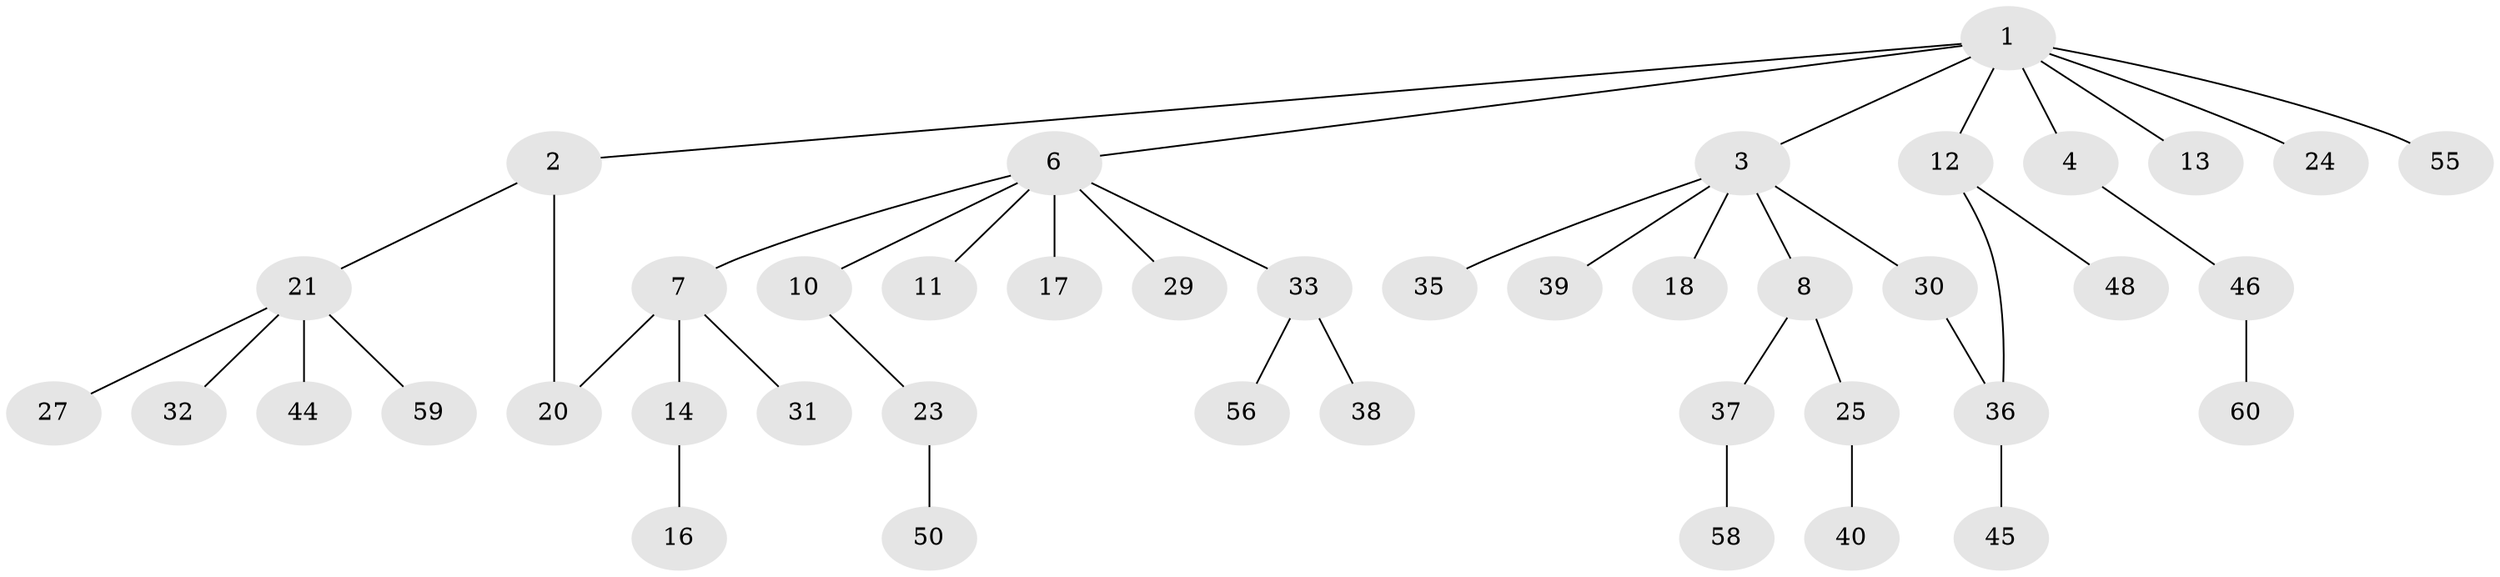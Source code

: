 // Generated by graph-tools (version 1.1) at 2025/23/03/03/25 07:23:33]
// undirected, 42 vertices, 43 edges
graph export_dot {
graph [start="1"]
  node [color=gray90,style=filled];
  1 [super="+5"];
  2;
  3 [super="+22"];
  4 [super="+28"];
  6 [super="+9"];
  7 [super="+53"];
  8 [super="+19"];
  10;
  11 [super="+15"];
  12 [super="+34"];
  13;
  14;
  16 [super="+41"];
  17;
  18;
  20 [super="+43"];
  21 [super="+26"];
  23 [super="+52"];
  24;
  25 [super="+57"];
  27;
  29 [super="+42"];
  30;
  31;
  32;
  33 [super="+51"];
  35;
  36 [super="+47"];
  37 [super="+49"];
  38;
  39;
  40;
  44;
  45;
  46 [super="+54"];
  48;
  50;
  55;
  56;
  58;
  59;
  60;
  1 -- 2;
  1 -- 3;
  1 -- 4;
  1 -- 6;
  1 -- 12;
  1 -- 24;
  1 -- 55;
  1 -- 13;
  2 -- 20;
  2 -- 21;
  3 -- 8;
  3 -- 18;
  3 -- 30;
  3 -- 39;
  3 -- 35;
  4 -- 46;
  6 -- 7;
  6 -- 10;
  6 -- 11;
  6 -- 17;
  6 -- 33;
  6 -- 29;
  7 -- 14;
  7 -- 31;
  7 -- 20;
  8 -- 37;
  8 -- 25;
  10 -- 23;
  12 -- 48;
  12 -- 36;
  14 -- 16;
  21 -- 32;
  21 -- 44;
  21 -- 59;
  21 -- 27;
  23 -- 50;
  25 -- 40;
  30 -- 36;
  33 -- 38;
  33 -- 56;
  36 -- 45;
  37 -- 58;
  46 -- 60;
}

